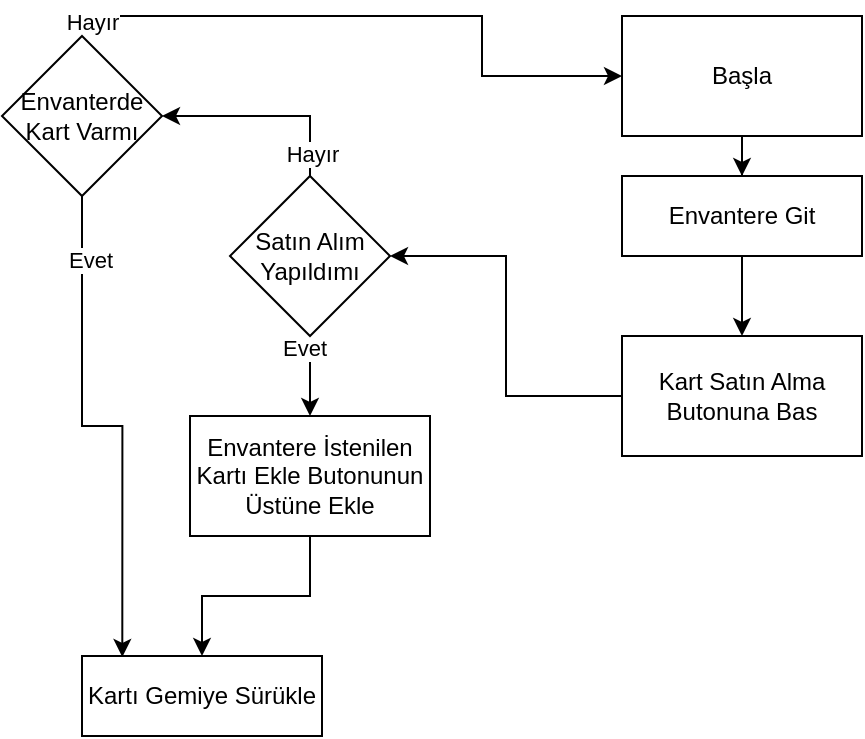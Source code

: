 <mxfile version="24.4.0" type="github">
  <diagram name="Sayfa -1" id="kKzHLGSKIOkIXO0F31tR">
    <mxGraphModel dx="1304" dy="1840" grid="1" gridSize="10" guides="1" tooltips="1" connect="1" arrows="1" fold="1" page="1" pageScale="1" pageWidth="827" pageHeight="1169" math="0" shadow="0">
      <root>
        <mxCell id="0" />
        <mxCell id="1" parent="0" />
        <mxCell id="9pXXfi69la4mdvmXIPyO-16" style="edgeStyle=orthogonalEdgeStyle;rounded=0;orthogonalLoop=1;jettySize=auto;html=1;entryX=0.5;entryY=0;entryDx=0;entryDy=0;" parent="1" source="9pXXfi69la4mdvmXIPyO-1" target="9pXXfi69la4mdvmXIPyO-15" edge="1">
          <mxGeometry relative="1" as="geometry" />
        </mxCell>
        <mxCell id="9pXXfi69la4mdvmXIPyO-1" value="Başla" style="rounded=0;whiteSpace=wrap;html=1;" parent="1" vertex="1">
          <mxGeometry x="370" width="120" height="60" as="geometry" />
        </mxCell>
        <mxCell id="9pXXfi69la4mdvmXIPyO-5" value="" style="edgeStyle=orthogonalEdgeStyle;rounded=0;orthogonalLoop=1;jettySize=auto;html=1;" parent="1" source="9pXXfi69la4mdvmXIPyO-2" target="9pXXfi69la4mdvmXIPyO-4" edge="1">
          <mxGeometry relative="1" as="geometry" />
        </mxCell>
        <mxCell id="9pXXfi69la4mdvmXIPyO-2" value="Kart Satın Alma Butonuna Bas" style="whiteSpace=wrap;html=1;rounded=0;" parent="1" vertex="1">
          <mxGeometry x="370" y="160" width="120" height="60" as="geometry" />
        </mxCell>
        <mxCell id="9pXXfi69la4mdvmXIPyO-10" value="" style="edgeStyle=orthogonalEdgeStyle;rounded=0;orthogonalLoop=1;jettySize=auto;html=1;" parent="1" source="9pXXfi69la4mdvmXIPyO-4" target="9pXXfi69la4mdvmXIPyO-9" edge="1">
          <mxGeometry relative="1" as="geometry" />
        </mxCell>
        <mxCell id="9pXXfi69la4mdvmXIPyO-11" value="Evet" style="edgeLabel;html=1;align=center;verticalAlign=middle;resizable=0;points=[];" parent="9pXXfi69la4mdvmXIPyO-10" vertex="1" connectable="0">
          <mxGeometry x="-0.733" y="-3" relative="1" as="geometry">
            <mxPoint as="offset" />
          </mxGeometry>
        </mxCell>
        <mxCell id="9pXXfi69la4mdvmXIPyO-22" style="edgeStyle=orthogonalEdgeStyle;rounded=0;orthogonalLoop=1;jettySize=auto;html=1;exitX=0.5;exitY=0;exitDx=0;exitDy=0;" parent="1" source="9pXXfi69la4mdvmXIPyO-4" target="9pXXfi69la4mdvmXIPyO-21" edge="1">
          <mxGeometry relative="1" as="geometry" />
        </mxCell>
        <mxCell id="9pXXfi69la4mdvmXIPyO-23" value="Hayır" style="edgeLabel;html=1;align=center;verticalAlign=middle;resizable=0;points=[];" parent="9pXXfi69la4mdvmXIPyO-22" vertex="1" connectable="0">
          <mxGeometry x="-0.787" y="-1" relative="1" as="geometry">
            <mxPoint as="offset" />
          </mxGeometry>
        </mxCell>
        <mxCell id="9pXXfi69la4mdvmXIPyO-4" value="Satın Alım Yapıldımı" style="rhombus;whiteSpace=wrap;html=1;rounded=0;" parent="1" vertex="1">
          <mxGeometry x="174" y="80" width="80" height="80" as="geometry" />
        </mxCell>
        <mxCell id="3a739cX6AssFqE7CFslS-2" style="edgeStyle=orthogonalEdgeStyle;rounded=0;orthogonalLoop=1;jettySize=auto;html=1;" edge="1" parent="1" source="9pXXfi69la4mdvmXIPyO-9" target="3a739cX6AssFqE7CFslS-1">
          <mxGeometry relative="1" as="geometry" />
        </mxCell>
        <mxCell id="9pXXfi69la4mdvmXIPyO-9" value="Envantere İstenilen Kartı Ekle Butonunun Üstüne Ekle" style="whiteSpace=wrap;html=1;rounded=0;" parent="1" vertex="1">
          <mxGeometry x="154" y="200" width="120" height="60" as="geometry" />
        </mxCell>
        <mxCell id="9pXXfi69la4mdvmXIPyO-20" style="edgeStyle=orthogonalEdgeStyle;rounded=0;orthogonalLoop=1;jettySize=auto;html=1;exitX=0.5;exitY=1;exitDx=0;exitDy=0;entryX=0.5;entryY=0;entryDx=0;entryDy=0;" parent="1" source="9pXXfi69la4mdvmXIPyO-15" target="9pXXfi69la4mdvmXIPyO-2" edge="1">
          <mxGeometry relative="1" as="geometry" />
        </mxCell>
        <mxCell id="9pXXfi69la4mdvmXIPyO-15" value="Envantere Git" style="rounded=0;whiteSpace=wrap;html=1;" parent="1" vertex="1">
          <mxGeometry x="370" y="80" width="120" height="40" as="geometry" />
        </mxCell>
        <mxCell id="9pXXfi69la4mdvmXIPyO-24" style="edgeStyle=orthogonalEdgeStyle;rounded=0;orthogonalLoop=1;jettySize=auto;html=1;entryX=0;entryY=0.5;entryDx=0;entryDy=0;exitX=0.5;exitY=0;exitDx=0;exitDy=0;" parent="1" source="9pXXfi69la4mdvmXIPyO-21" target="9pXXfi69la4mdvmXIPyO-1" edge="1">
          <mxGeometry relative="1" as="geometry">
            <Array as="points">
              <mxPoint x="100" />
              <mxPoint x="300" />
              <mxPoint x="300" y="30" />
            </Array>
            <mxPoint x="70" y="10" as="sourcePoint" />
            <mxPoint x="341.2" y="27.18" as="targetPoint" />
          </mxGeometry>
        </mxCell>
        <mxCell id="9pXXfi69la4mdvmXIPyO-25" value="Hayır" style="edgeLabel;html=1;align=center;verticalAlign=middle;resizable=0;points=[];" parent="9pXXfi69la4mdvmXIPyO-24" vertex="1" connectable="0">
          <mxGeometry x="-0.907" y="-3" relative="1" as="geometry">
            <mxPoint as="offset" />
          </mxGeometry>
        </mxCell>
        <mxCell id="9pXXfi69la4mdvmXIPyO-26" style="edgeStyle=orthogonalEdgeStyle;rounded=0;orthogonalLoop=1;jettySize=auto;html=1;exitX=0.5;exitY=1;exitDx=0;exitDy=0;entryX=0.168;entryY=0.012;entryDx=0;entryDy=0;entryPerimeter=0;" parent="1" source="9pXXfi69la4mdvmXIPyO-21" edge="1" target="3a739cX6AssFqE7CFslS-1">
          <mxGeometry relative="1" as="geometry">
            <mxPoint x="100" y="210" as="targetPoint" />
          </mxGeometry>
        </mxCell>
        <mxCell id="9pXXfi69la4mdvmXIPyO-27" value="Evet" style="edgeLabel;html=1;align=center;verticalAlign=middle;resizable=0;points=[];" parent="9pXXfi69la4mdvmXIPyO-26" vertex="1" connectable="0">
          <mxGeometry x="-0.747" y="4" relative="1" as="geometry">
            <mxPoint as="offset" />
          </mxGeometry>
        </mxCell>
        <mxCell id="9pXXfi69la4mdvmXIPyO-21" value="Envanterde Kart Varmı" style="rhombus;whiteSpace=wrap;html=1;" parent="1" vertex="1">
          <mxGeometry x="60" y="10" width="80" height="80" as="geometry" />
        </mxCell>
        <mxCell id="3a739cX6AssFqE7CFslS-1" value="Kartı Gemiye Sürükle" style="rounded=0;whiteSpace=wrap;html=1;" vertex="1" parent="1">
          <mxGeometry x="100" y="320" width="120" height="40" as="geometry" />
        </mxCell>
      </root>
    </mxGraphModel>
  </diagram>
</mxfile>
